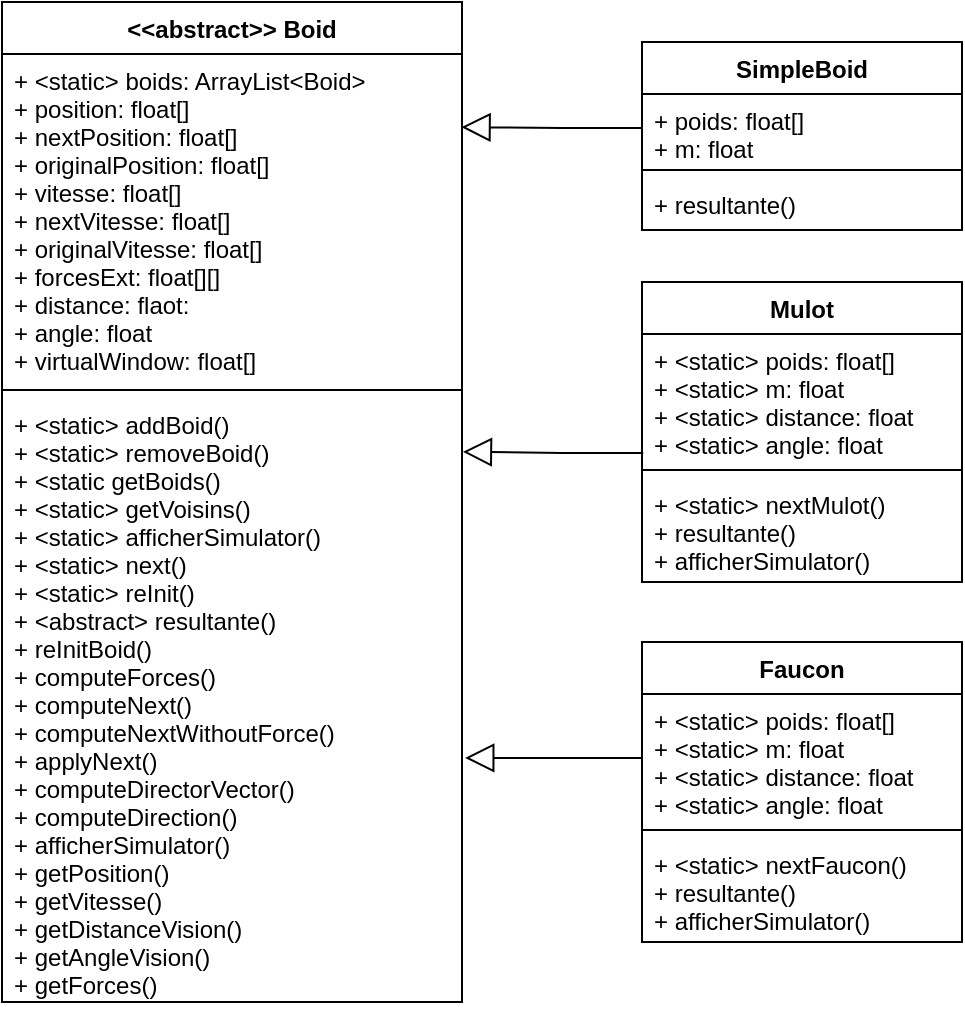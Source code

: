 <mxfile version="15.4.0" type="device"><diagram id="zPPwgrpASzQd3p3-5H4q" name="Page-1"><mxGraphModel dx="981" dy="639" grid="1" gridSize="10" guides="1" tooltips="1" connect="1" arrows="1" fold="1" page="1" pageScale="1" pageWidth="827" pageHeight="1169" math="0" shadow="0"><root><mxCell id="0"/><mxCell id="1" parent="0"/><mxCell id="ixNtfE41PciDo2SGm-OE-8" value="&lt;&lt;abstract&gt;&gt; Boid" style="swimlane;fontStyle=1;align=center;verticalAlign=top;childLayout=stackLayout;horizontal=1;startSize=26;horizontalStack=0;resizeParent=1;resizeParentMax=0;resizeLast=0;collapsible=1;marginBottom=0;" vertex="1" parent="1"><mxGeometry x="240" y="240" width="230" height="500" as="geometry"/></mxCell><mxCell id="ixNtfE41PciDo2SGm-OE-9" value="+ &lt;static&gt; boids: ArrayList&lt;Boid&gt;&#10;+ position: float[]&#10;+ nextPosition: float[]&#10;+ originalPosition: float[]&#10;+ vitesse: float[]&#10;+ nextVitesse: float[]&#10;+ originalVitesse: float[]&#10;+ forcesExt: float[][]&#10;+ distance: flaot:&#10;+ angle: float&#10;+ virtualWindow: float[]" style="text;strokeColor=none;fillColor=none;align=left;verticalAlign=top;spacingLeft=4;spacingRight=4;overflow=hidden;rotatable=0;points=[[0,0.5],[1,0.5]];portConstraint=eastwest;" vertex="1" parent="ixNtfE41PciDo2SGm-OE-8"><mxGeometry y="26" width="230" height="164" as="geometry"/></mxCell><mxCell id="ixNtfE41PciDo2SGm-OE-10" value="" style="line;strokeWidth=1;fillColor=none;align=left;verticalAlign=middle;spacingTop=-1;spacingLeft=3;spacingRight=3;rotatable=0;labelPosition=right;points=[];portConstraint=eastwest;" vertex="1" parent="ixNtfE41PciDo2SGm-OE-8"><mxGeometry y="190" width="230" height="8" as="geometry"/></mxCell><mxCell id="ixNtfE41PciDo2SGm-OE-11" value="+ &lt;static&gt; addBoid()&#10;+ &lt;static&gt; removeBoid()&#10;+ &lt;static getBoids()&#10;+ &lt;static&gt; getVoisins()&#10;+ &lt;static&gt; afficherSimulator()&#10;+ &lt;static&gt; next()&#10;+ &lt;static&gt; reInit()&#10;+ &lt;abstract&gt; resultante()&#10;+ reInitBoid()&#10;+ computeForces()&#10;+ computeNext()&#10;+ computeNextWithoutForce()&#10;+ applyNext()&#10;+ computeDirectorVector()&#10;+ computeDirection()&#10;+ afficherSimulator()&#10;+ getPosition()&#10;+ getVitesse()&#10;+ getDistanceVision()&#10;+ getAngleVision()&#10;+ getForces()" style="text;strokeColor=none;fillColor=none;align=left;verticalAlign=top;spacingLeft=4;spacingRight=4;overflow=hidden;rotatable=0;points=[[0,0.5],[1,0.5]];portConstraint=eastwest;" vertex="1" parent="ixNtfE41PciDo2SGm-OE-8"><mxGeometry y="198" width="230" height="302" as="geometry"/></mxCell><mxCell id="ixNtfE41PciDo2SGm-OE-12" value="SimpleBoid" style="swimlane;fontStyle=1;align=center;verticalAlign=top;childLayout=stackLayout;horizontal=1;startSize=26;horizontalStack=0;resizeParent=1;resizeParentMax=0;resizeLast=0;collapsible=1;marginBottom=0;" vertex="1" parent="1"><mxGeometry x="560" y="260" width="160" height="94" as="geometry"/></mxCell><mxCell id="ixNtfE41PciDo2SGm-OE-13" value="+ poids: float[]&#10;+ m: float" style="text;strokeColor=none;fillColor=none;align=left;verticalAlign=top;spacingLeft=4;spacingRight=4;overflow=hidden;rotatable=0;points=[[0,0.5],[1,0.5]];portConstraint=eastwest;" vertex="1" parent="ixNtfE41PciDo2SGm-OE-12"><mxGeometry y="26" width="160" height="34" as="geometry"/></mxCell><mxCell id="ixNtfE41PciDo2SGm-OE-14" value="" style="line;strokeWidth=1;fillColor=none;align=left;verticalAlign=middle;spacingTop=-1;spacingLeft=3;spacingRight=3;rotatable=0;labelPosition=right;points=[];portConstraint=eastwest;" vertex="1" parent="ixNtfE41PciDo2SGm-OE-12"><mxGeometry y="60" width="160" height="8" as="geometry"/></mxCell><mxCell id="ixNtfE41PciDo2SGm-OE-15" value="+ resultante()" style="text;strokeColor=none;fillColor=none;align=left;verticalAlign=top;spacingLeft=4;spacingRight=4;overflow=hidden;rotatable=0;points=[[0,0.5],[1,0.5]];portConstraint=eastwest;" vertex="1" parent="ixNtfE41PciDo2SGm-OE-12"><mxGeometry y="68" width="160" height="26" as="geometry"/></mxCell><mxCell id="ixNtfE41PciDo2SGm-OE-16" value="Mulot" style="swimlane;fontStyle=1;align=center;verticalAlign=top;childLayout=stackLayout;horizontal=1;startSize=26;horizontalStack=0;resizeParent=1;resizeParentMax=0;resizeLast=0;collapsible=1;marginBottom=0;" vertex="1" parent="1"><mxGeometry x="560" y="380" width="160" height="150" as="geometry"/></mxCell><mxCell id="ixNtfE41PciDo2SGm-OE-17" value="+ &lt;static&gt; poids: float[]&#10;+ &lt;static&gt; m: float&#10;+ &lt;static&gt; distance: float&#10;+ &lt;static&gt; angle: float" style="text;strokeColor=none;fillColor=none;align=left;verticalAlign=top;spacingLeft=4;spacingRight=4;overflow=hidden;rotatable=0;points=[[0,0.5],[1,0.5]];portConstraint=eastwest;" vertex="1" parent="ixNtfE41PciDo2SGm-OE-16"><mxGeometry y="26" width="160" height="64" as="geometry"/></mxCell><mxCell id="ixNtfE41PciDo2SGm-OE-18" value="" style="line;strokeWidth=1;fillColor=none;align=left;verticalAlign=middle;spacingTop=-1;spacingLeft=3;spacingRight=3;rotatable=0;labelPosition=right;points=[];portConstraint=eastwest;" vertex="1" parent="ixNtfE41PciDo2SGm-OE-16"><mxGeometry y="90" width="160" height="8" as="geometry"/></mxCell><mxCell id="ixNtfE41PciDo2SGm-OE-19" value="+ &lt;static&gt; nextMulot()&#10;+ resultante()&#10;+ afficherSimulator()" style="text;strokeColor=none;fillColor=none;align=left;verticalAlign=top;spacingLeft=4;spacingRight=4;overflow=hidden;rotatable=0;points=[[0,0.5],[1,0.5]];portConstraint=eastwest;" vertex="1" parent="ixNtfE41PciDo2SGm-OE-16"><mxGeometry y="98" width="160" height="52" as="geometry"/></mxCell><mxCell id="ixNtfE41PciDo2SGm-OE-20" value="Faucon" style="swimlane;fontStyle=1;align=center;verticalAlign=top;childLayout=stackLayout;horizontal=1;startSize=26;horizontalStack=0;resizeParent=1;resizeParentMax=0;resizeLast=0;collapsible=1;marginBottom=0;" vertex="1" parent="1"><mxGeometry x="560" y="560" width="160" height="150" as="geometry"/></mxCell><mxCell id="ixNtfE41PciDo2SGm-OE-21" value="+ &lt;static&gt; poids: float[]&#10;+ &lt;static&gt; m: float&#10;+ &lt;static&gt; distance: float&#10;+ &lt;static&gt; angle: float" style="text;strokeColor=none;fillColor=none;align=left;verticalAlign=top;spacingLeft=4;spacingRight=4;overflow=hidden;rotatable=0;points=[[0,0.5],[1,0.5]];portConstraint=eastwest;" vertex="1" parent="ixNtfE41PciDo2SGm-OE-20"><mxGeometry y="26" width="160" height="64" as="geometry"/></mxCell><mxCell id="ixNtfE41PciDo2SGm-OE-22" value="" style="line;strokeWidth=1;fillColor=none;align=left;verticalAlign=middle;spacingTop=-1;spacingLeft=3;spacingRight=3;rotatable=0;labelPosition=right;points=[];portConstraint=eastwest;" vertex="1" parent="ixNtfE41PciDo2SGm-OE-20"><mxGeometry y="90" width="160" height="8" as="geometry"/></mxCell><mxCell id="ixNtfE41PciDo2SGm-OE-23" value="+ &lt;static&gt; nextFaucon()&#10;+ resultante()&#10;+ afficherSimulator()" style="text;strokeColor=none;fillColor=none;align=left;verticalAlign=top;spacingLeft=4;spacingRight=4;overflow=hidden;rotatable=0;points=[[0,0.5],[1,0.5]];portConstraint=eastwest;" vertex="1" parent="ixNtfE41PciDo2SGm-OE-20"><mxGeometry y="98" width="160" height="52" as="geometry"/></mxCell><mxCell id="ixNtfE41PciDo2SGm-OE-25" style="edgeStyle=orthogonalEdgeStyle;rounded=0;orthogonalLoop=1;jettySize=auto;html=1;entryX=0.999;entryY=0.223;entryDx=0;entryDy=0;endSize=12;endArrow=block;endFill=0;entryPerimeter=0;" edge="1" parent="1" source="ixNtfE41PciDo2SGm-OE-13" target="ixNtfE41PciDo2SGm-OE-9"><mxGeometry relative="1" as="geometry"/></mxCell><mxCell id="ixNtfE41PciDo2SGm-OE-26" style="edgeStyle=orthogonalEdgeStyle;rounded=0;orthogonalLoop=1;jettySize=auto;html=1;entryX=1.002;entryY=0.089;entryDx=0;entryDy=0;entryPerimeter=0;endArrow=block;endFill=0;endSize=12;exitX=0.004;exitY=0.929;exitDx=0;exitDy=0;exitPerimeter=0;" edge="1" parent="1" source="ixNtfE41PciDo2SGm-OE-17" target="ixNtfE41PciDo2SGm-OE-11"><mxGeometry relative="1" as="geometry"/></mxCell><mxCell id="ixNtfE41PciDo2SGm-OE-27" style="edgeStyle=orthogonalEdgeStyle;rounded=0;orthogonalLoop=1;jettySize=auto;html=1;entryX=1.007;entryY=0.596;entryDx=0;entryDy=0;entryPerimeter=0;endArrow=block;endFill=0;endSize=12;" edge="1" parent="1" source="ixNtfE41PciDo2SGm-OE-21" target="ixNtfE41PciDo2SGm-OE-11"><mxGeometry relative="1" as="geometry"/></mxCell></root></mxGraphModel></diagram></mxfile>